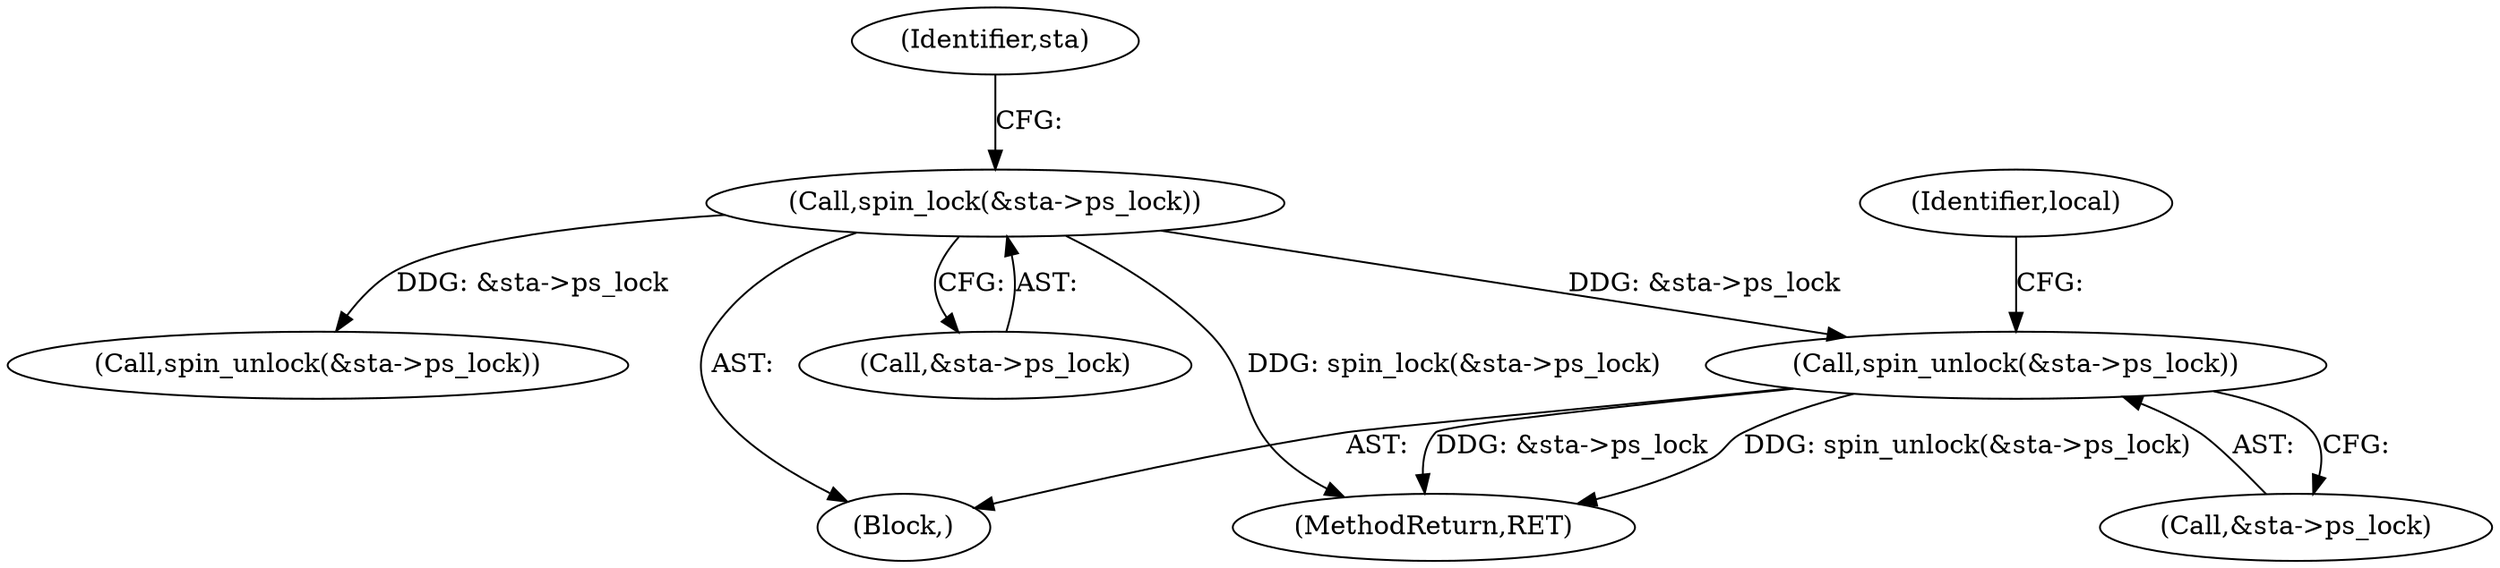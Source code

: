 digraph "0_linux_1d147bfa64293b2723c4fec50922168658e613ba_1@pointer" {
"1000290" [label="(Call,spin_unlock(&sta->ps_lock))"];
"1000183" [label="(Call,spin_lock(&sta->ps_lock))"];
"1000183" [label="(Call,spin_lock(&sta->ps_lock))"];
"1000300" [label="(Identifier,local)"];
"1000192" [label="(Identifier,sta)"];
"1000184" [label="(Call,&sta->ps_lock)"];
"1000199" [label="(Call,spin_unlock(&sta->ps_lock))"];
"1000290" [label="(Call,spin_unlock(&sta->ps_lock))"];
"1000334" [label="(MethodReturn,RET)"];
"1000147" [label="(Block,)"];
"1000291" [label="(Call,&sta->ps_lock)"];
"1000290" -> "1000147"  [label="AST: "];
"1000290" -> "1000291"  [label="CFG: "];
"1000291" -> "1000290"  [label="AST: "];
"1000300" -> "1000290"  [label="CFG: "];
"1000290" -> "1000334"  [label="DDG: &sta->ps_lock"];
"1000290" -> "1000334"  [label="DDG: spin_unlock(&sta->ps_lock)"];
"1000183" -> "1000290"  [label="DDG: &sta->ps_lock"];
"1000183" -> "1000147"  [label="AST: "];
"1000183" -> "1000184"  [label="CFG: "];
"1000184" -> "1000183"  [label="AST: "];
"1000192" -> "1000183"  [label="CFG: "];
"1000183" -> "1000334"  [label="DDG: spin_lock(&sta->ps_lock)"];
"1000183" -> "1000199"  [label="DDG: &sta->ps_lock"];
}

